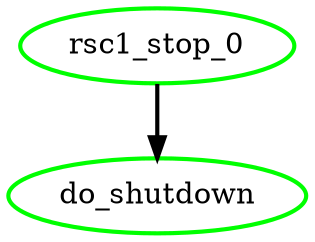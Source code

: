 digraph "g" {
	size = "30,30"
"rsc1_stop_0" [ tooltip="node1" style=bold color="green" fontcolor="black" ]
"do_shutdown" [ tooltip="node1" style=bold color="green" fontcolor="black" ]
"rsc1_stop_0" -> "do_shutdown" [ style = bold]
}
